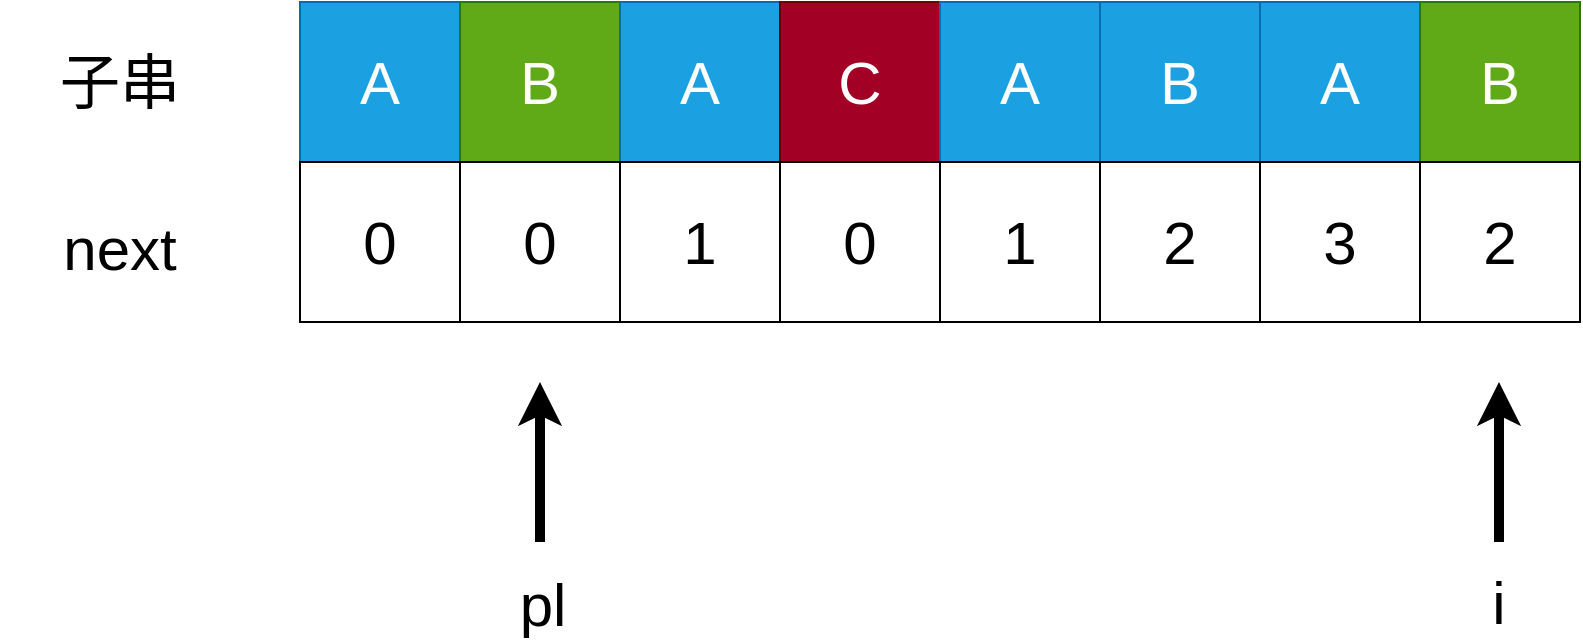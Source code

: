 <mxfile>
    <diagram id="9RITU6q-b4ikFWEQaMo8" name="第 1 页">
        <mxGraphModel dx="1225" dy="266" grid="1" gridSize="10" guides="1" tooltips="1" connect="1" arrows="1" fold="1" page="0" pageScale="1" pageWidth="827" pageHeight="1169" math="0" shadow="0">
            <root>
                <mxCell id="0"/>
                <mxCell id="1" parent="0"/>
                <mxCell id="2" value="A" style="whiteSpace=wrap;html=1;aspect=fixed;fontSize=30;fillColor=#1ba1e2;fontColor=#ffffff;strokeColor=#006EAF;" parent="1" vertex="1">
                    <mxGeometry x="100" y="500" width="80" height="80" as="geometry"/>
                </mxCell>
                <mxCell id="3" value="B" style="whiteSpace=wrap;html=1;aspect=fixed;fontSize=30;fillColor=#60a917;fontColor=#ffffff;strokeColor=#2D7600;" parent="1" vertex="1">
                    <mxGeometry x="180" y="500" width="80" height="80" as="geometry"/>
                </mxCell>
                <mxCell id="4" value="A" style="whiteSpace=wrap;html=1;aspect=fixed;fontSize=30;fillColor=#1ba1e2;fontColor=#ffffff;strokeColor=#006EAF;" parent="1" vertex="1">
                    <mxGeometry x="260" y="500" width="80" height="80" as="geometry"/>
                </mxCell>
                <mxCell id="5" value="C" style="whiteSpace=wrap;html=1;aspect=fixed;fontSize=30;fillColor=#a20025;fontColor=#ffffff;strokeColor=#6F0000;" parent="1" vertex="1">
                    <mxGeometry x="340" y="500" width="80" height="80" as="geometry"/>
                </mxCell>
                <mxCell id="6" value="A" style="whiteSpace=wrap;html=1;aspect=fixed;fontSize=30;fillColor=#1ba1e2;fontColor=#ffffff;strokeColor=#006EAF;" parent="1" vertex="1">
                    <mxGeometry x="420" y="500" width="80" height="80" as="geometry"/>
                </mxCell>
                <mxCell id="7" value="B" style="whiteSpace=wrap;html=1;aspect=fixed;fontSize=30;fillColor=#1ba1e2;fontColor=#ffffff;strokeColor=#006EAF;" parent="1" vertex="1">
                    <mxGeometry x="500" y="500" width="80" height="80" as="geometry"/>
                </mxCell>
                <mxCell id="8" value="A" style="whiteSpace=wrap;html=1;aspect=fixed;fontSize=30;fillColor=#1ba1e2;fontColor=#ffffff;strokeColor=#006EAF;" parent="1" vertex="1">
                    <mxGeometry x="580" y="500" width="80" height="80" as="geometry"/>
                </mxCell>
                <mxCell id="9" value="B" style="whiteSpace=wrap;html=1;aspect=fixed;fontSize=30;fillColor=#60a917;fontColor=#ffffff;strokeColor=#2D7600;" parent="1" vertex="1">
                    <mxGeometry x="660" y="500" width="80" height="80" as="geometry"/>
                </mxCell>
                <mxCell id="10" value="0" style="whiteSpace=wrap;html=1;aspect=fixed;fontSize=30;" parent="1" vertex="1">
                    <mxGeometry x="100" y="580" width="80" height="80" as="geometry"/>
                </mxCell>
                <mxCell id="11" value="0" style="whiteSpace=wrap;html=1;aspect=fixed;fontSize=30;" parent="1" vertex="1">
                    <mxGeometry x="180" y="580" width="80" height="80" as="geometry"/>
                </mxCell>
                <mxCell id="12" value="1" style="whiteSpace=wrap;html=1;aspect=fixed;fontSize=30;" parent="1" vertex="1">
                    <mxGeometry x="260" y="580" width="80" height="80" as="geometry"/>
                </mxCell>
                <mxCell id="13" value="0" style="whiteSpace=wrap;html=1;aspect=fixed;fontSize=30;" parent="1" vertex="1">
                    <mxGeometry x="340" y="580" width="80" height="80" as="geometry"/>
                </mxCell>
                <mxCell id="14" value="1" style="whiteSpace=wrap;html=1;aspect=fixed;fontSize=30;" parent="1" vertex="1">
                    <mxGeometry x="420" y="580" width="80" height="80" as="geometry"/>
                </mxCell>
                <mxCell id="15" value="2" style="whiteSpace=wrap;html=1;aspect=fixed;fontSize=30;" parent="1" vertex="1">
                    <mxGeometry x="500" y="580" width="80" height="80" as="geometry"/>
                </mxCell>
                <mxCell id="16" value="3" style="whiteSpace=wrap;html=1;aspect=fixed;fontSize=30;" parent="1" vertex="1">
                    <mxGeometry x="580" y="580" width="80" height="80" as="geometry"/>
                </mxCell>
                <mxCell id="17" value="2" style="whiteSpace=wrap;html=1;aspect=fixed;fontSize=30;" parent="1" vertex="1">
                    <mxGeometry x="660" y="580" width="80" height="80" as="geometry"/>
                </mxCell>
                <mxCell id="18" value="子串" style="text;html=1;strokeColor=none;fillColor=none;align=center;verticalAlign=middle;whiteSpace=wrap;rounded=0;fontSize=30;" parent="1" vertex="1">
                    <mxGeometry x="-50" y="507.5" width="120" height="65" as="geometry"/>
                </mxCell>
                <mxCell id="19" value="next" style="text;html=1;strokeColor=none;fillColor=none;align=center;verticalAlign=middle;whiteSpace=wrap;rounded=0;fontSize=30;" parent="1" vertex="1">
                    <mxGeometry x="-50" y="590" width="120" height="65" as="geometry"/>
                </mxCell>
                <mxCell id="20" value="" style="endArrow=classic;html=1;fontSize=30;strokeWidth=5;" parent="1" edge="1">
                    <mxGeometry width="50" height="50" relative="1" as="geometry">
                        <mxPoint x="699.5" y="770" as="sourcePoint"/>
                        <mxPoint x="699.5" y="690" as="targetPoint"/>
                    </mxGeometry>
                </mxCell>
                <mxCell id="22" value="i" style="edgeLabel;html=1;align=center;verticalAlign=middle;resizable=0;points=[];fontSize=30;" parent="20" vertex="1" connectable="0">
                    <mxGeometry x="-0.575" y="-1" relative="1" as="geometry">
                        <mxPoint x="-2" y="47" as="offset"/>
                    </mxGeometry>
                </mxCell>
                <mxCell id="21" value="" style="endArrow=classic;html=1;fontSize=30;strokeWidth=5;" parent="1" edge="1">
                    <mxGeometry width="50" height="50" relative="1" as="geometry">
                        <mxPoint x="220" y="770" as="sourcePoint"/>
                        <mxPoint x="220" y="690" as="targetPoint"/>
                    </mxGeometry>
                </mxCell>
                <mxCell id="23" value="pl" style="edgeLabel;html=1;align=center;verticalAlign=middle;resizable=0;points=[];fontSize=30;" parent="21" vertex="1" connectable="0">
                    <mxGeometry x="-0.483" y="-1" relative="1" as="geometry">
                        <mxPoint y="51" as="offset"/>
                    </mxGeometry>
                </mxCell>
            </root>
        </mxGraphModel>
    </diagram>
</mxfile>